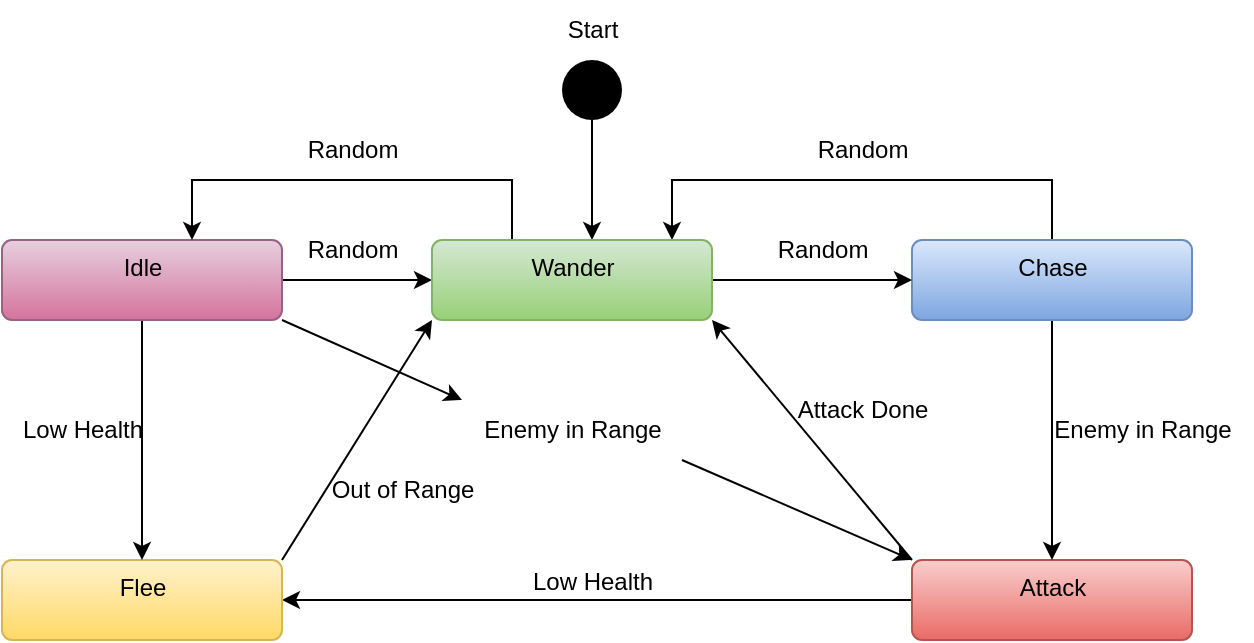 <mxfile version="22.1.4" type="device">
  <diagram id="f4Gl0dAUy7yd1xJlSKpv" name="Page-1">
    <mxGraphModel dx="989" dy="546" grid="1" gridSize="10" guides="1" tooltips="1" connect="1" arrows="1" fold="1" page="1" pageScale="1" pageWidth="850" pageHeight="1100" math="0" shadow="0">
      <root>
        <mxCell id="0" />
        <mxCell id="1" parent="0" />
        <mxCell id="NaqIgWOicLPy-wjF47I--4" value="Start" style="text;html=1;align=center;verticalAlign=middle;resizable=0;points=[];autosize=1;strokeColor=none;fillColor=none;" parent="1" vertex="1">
          <mxGeometry x="455" y="80" width="50" height="30" as="geometry" />
        </mxCell>
        <mxCell id="_odTXbUm0YEnXcsqQxw--16" style="edgeStyle=orthogonalEdgeStyle;rounded=0;orthogonalLoop=1;jettySize=auto;html=1;" edge="1" parent="1" source="NaqIgWOicLPy-wjF47I--5" target="_odTXbUm0YEnXcsqQxw--1">
          <mxGeometry relative="1" as="geometry">
            <Array as="points">
              <mxPoint x="480" y="170" />
              <mxPoint x="480" y="170" />
            </Array>
          </mxGeometry>
        </mxCell>
        <mxCell id="NaqIgWOicLPy-wjF47I--5" value="" style="ellipse;fillColor=#000000;strokeColor=none;" parent="1" vertex="1">
          <mxGeometry x="465" y="110" width="30" height="30" as="geometry" />
        </mxCell>
        <mxCell id="NaqIgWOicLPy-wjF47I--14" style="edgeStyle=orthogonalEdgeStyle;rounded=0;orthogonalLoop=1;jettySize=auto;html=1;" parent="1" source="NaqIgWOicLPy-wjF47I--7" target="NaqIgWOicLPy-wjF47I--9" edge="1">
          <mxGeometry relative="1" as="geometry">
            <mxPoint x="565" y="380.0" as="targetPoint" />
            <Array as="points">
              <mxPoint x="390" y="380" />
              <mxPoint x="390" y="380" />
            </Array>
          </mxGeometry>
        </mxCell>
        <mxCell id="NaqIgWOicLPy-wjF47I--17" style="rounded=0;orthogonalLoop=1;jettySize=auto;html=1;exitX=0;exitY=0;exitDx=0;exitDy=0;entryX=1;entryY=1;entryDx=0;entryDy=0;" parent="1" source="NaqIgWOicLPy-wjF47I--7" target="_odTXbUm0YEnXcsqQxw--1" edge="1">
          <mxGeometry relative="1" as="geometry">
            <mxPoint x="560" y="280" as="targetPoint" />
          </mxGeometry>
        </mxCell>
        <mxCell id="NaqIgWOicLPy-wjF47I--7" value="Attack" style="html=1;align=center;verticalAlign=top;rounded=1;absoluteArcSize=1;arcSize=10;dashed=0;fillColor=#f8cecc;gradientColor=#ea6b66;strokeColor=#b85450;" parent="1" vertex="1">
          <mxGeometry x="640" y="360" width="140" height="40" as="geometry" />
        </mxCell>
        <mxCell id="NaqIgWOicLPy-wjF47I--13" style="edgeStyle=orthogonalEdgeStyle;rounded=0;orthogonalLoop=1;jettySize=auto;html=1;" parent="1" source="NaqIgWOicLPy-wjF47I--8" target="NaqIgWOicLPy-wjF47I--7" edge="1">
          <mxGeometry relative="1" as="geometry" />
        </mxCell>
        <mxCell id="NaqIgWOicLPy-wjF47I--21" style="edgeStyle=orthogonalEdgeStyle;rounded=0;orthogonalLoop=1;jettySize=auto;html=1;" parent="1" source="NaqIgWOicLPy-wjF47I--8" target="_odTXbUm0YEnXcsqQxw--1" edge="1">
          <mxGeometry relative="1" as="geometry">
            <Array as="points">
              <mxPoint x="710" y="170" />
              <mxPoint x="520" y="170" />
            </Array>
            <mxPoint x="520.034" y="200" as="targetPoint" />
          </mxGeometry>
        </mxCell>
        <mxCell id="NaqIgWOicLPy-wjF47I--8" value="Chase" style="html=1;align=center;verticalAlign=top;rounded=1;absoluteArcSize=1;arcSize=10;dashed=0;fillColor=#dae8fc;gradientColor=#7ea6e0;strokeColor=#6c8ebf;" parent="1" vertex="1">
          <mxGeometry x="640" y="200" width="140" height="40" as="geometry" />
        </mxCell>
        <mxCell id="_odTXbUm0YEnXcsqQxw--6" style="rounded=0;orthogonalLoop=1;jettySize=auto;html=1;exitX=1;exitY=0;exitDx=0;exitDy=0;entryX=0;entryY=1;entryDx=0;entryDy=0;" edge="1" parent="1" source="NaqIgWOicLPy-wjF47I--9" target="_odTXbUm0YEnXcsqQxw--1">
          <mxGeometry relative="1" as="geometry" />
        </mxCell>
        <mxCell id="NaqIgWOicLPy-wjF47I--9" value="Flee" style="html=1;align=center;verticalAlign=top;rounded=1;absoluteArcSize=1;arcSize=10;dashed=0;fillColor=#fff2cc;gradientColor=#ffd966;strokeColor=#d6b656;" parent="1" vertex="1">
          <mxGeometry x="185" y="360" width="140" height="40" as="geometry" />
        </mxCell>
        <mxCell id="NaqIgWOicLPy-wjF47I--12" style="edgeStyle=orthogonalEdgeStyle;rounded=0;orthogonalLoop=1;jettySize=auto;html=1;exitX=1;exitY=0.5;exitDx=0;exitDy=0;" parent="1" source="_odTXbUm0YEnXcsqQxw--1" target="NaqIgWOicLPy-wjF47I--8" edge="1">
          <mxGeometry relative="1" as="geometry">
            <mxPoint x="565" y="220" as="sourcePoint" />
          </mxGeometry>
        </mxCell>
        <mxCell id="_odTXbUm0YEnXcsqQxw--2" style="edgeStyle=orthogonalEdgeStyle;rounded=0;orthogonalLoop=1;jettySize=auto;html=1;" edge="1" parent="1" source="NaqIgWOicLPy-wjF47I--10" target="_odTXbUm0YEnXcsqQxw--1">
          <mxGeometry relative="1" as="geometry" />
        </mxCell>
        <mxCell id="_odTXbUm0YEnXcsqQxw--7" style="rounded=0;orthogonalLoop=1;jettySize=auto;html=1;exitX=1;exitY=1;exitDx=0;exitDy=0;entryX=0;entryY=0;entryDx=0;entryDy=0;" edge="1" parent="1" source="_odTXbUm0YEnXcsqQxw--9" target="NaqIgWOicLPy-wjF47I--7">
          <mxGeometry relative="1" as="geometry" />
        </mxCell>
        <mxCell id="_odTXbUm0YEnXcsqQxw--17" style="edgeStyle=orthogonalEdgeStyle;rounded=0;orthogonalLoop=1;jettySize=auto;html=1;" edge="1" parent="1" source="NaqIgWOicLPy-wjF47I--10" target="NaqIgWOicLPy-wjF47I--9">
          <mxGeometry relative="1" as="geometry" />
        </mxCell>
        <mxCell id="NaqIgWOicLPy-wjF47I--10" value="Idle" style="html=1;align=center;verticalAlign=top;rounded=1;absoluteArcSize=1;arcSize=10;dashed=0;fillColor=#e6d0de;strokeColor=#996185;gradientColor=#d5739d;" parent="1" vertex="1">
          <mxGeometry x="185" y="200" width="140" height="40" as="geometry" />
        </mxCell>
        <mxCell id="NaqIgWOicLPy-wjF47I--22" value="Random" style="text;html=1;align=center;verticalAlign=middle;resizable=0;points=[];autosize=1;strokeColor=none;fillColor=none;" parent="1" vertex="1">
          <mxGeometry x="580" y="140" width="70" height="30" as="geometry" />
        </mxCell>
        <mxCell id="NaqIgWOicLPy-wjF47I--23" value="Random" style="text;html=1;align=center;verticalAlign=middle;resizable=0;points=[];autosize=1;strokeColor=none;fillColor=none;" parent="1" vertex="1">
          <mxGeometry x="560" y="190" width="70" height="30" as="geometry" />
        </mxCell>
        <mxCell id="NaqIgWOicLPy-wjF47I--24" value="Enemy in Range" style="text;html=1;align=center;verticalAlign=middle;resizable=0;points=[];autosize=1;strokeColor=none;fillColor=none;" parent="1" vertex="1">
          <mxGeometry x="700" y="280" width="110" height="30" as="geometry" />
        </mxCell>
        <mxCell id="NaqIgWOicLPy-wjF47I--25" value="Attack Done" style="text;html=1;align=center;verticalAlign=middle;resizable=0;points=[];autosize=1;strokeColor=none;fillColor=none;" parent="1" vertex="1">
          <mxGeometry x="570" y="270" width="90" height="30" as="geometry" />
        </mxCell>
        <mxCell id="NaqIgWOicLPy-wjF47I--26" value="Low Health" style="text;html=1;align=center;verticalAlign=middle;resizable=0;points=[];autosize=1;strokeColor=none;fillColor=none;" parent="1" vertex="1">
          <mxGeometry x="440" y="356" width="80" height="30" as="geometry" />
        </mxCell>
        <mxCell id="NaqIgWOicLPy-wjF47I--27" value="Low Health" style="text;html=1;align=center;verticalAlign=middle;resizable=0;points=[];autosize=1;strokeColor=none;fillColor=none;" parent="1" vertex="1">
          <mxGeometry x="185" y="280" width="80" height="30" as="geometry" />
        </mxCell>
        <mxCell id="NaqIgWOicLPy-wjF47I--29" value="Out of Range" style="text;html=1;align=center;verticalAlign=middle;resizable=0;points=[];autosize=1;strokeColor=none;fillColor=none;" parent="1" vertex="1">
          <mxGeometry x="340" y="310" width="90" height="30" as="geometry" />
        </mxCell>
        <mxCell id="_odTXbUm0YEnXcsqQxw--3" style="edgeStyle=orthogonalEdgeStyle;rounded=0;orthogonalLoop=1;jettySize=auto;html=1;" edge="1" parent="1" source="_odTXbUm0YEnXcsqQxw--1" target="NaqIgWOicLPy-wjF47I--10">
          <mxGeometry relative="1" as="geometry">
            <Array as="points">
              <mxPoint x="440" y="170" />
              <mxPoint x="280" y="170" />
            </Array>
          </mxGeometry>
        </mxCell>
        <mxCell id="_odTXbUm0YEnXcsqQxw--1" value="Wander" style="html=1;align=center;verticalAlign=top;rounded=1;absoluteArcSize=1;arcSize=10;dashed=0;fillColor=#d5e8d4;gradientColor=#97d077;strokeColor=#82b366;" vertex="1" parent="1">
          <mxGeometry x="400" y="200" width="140" height="40" as="geometry" />
        </mxCell>
        <mxCell id="_odTXbUm0YEnXcsqQxw--4" value="Random" style="text;html=1;align=center;verticalAlign=middle;resizable=0;points=[];autosize=1;strokeColor=none;fillColor=none;" vertex="1" parent="1">
          <mxGeometry x="325" y="140" width="70" height="30" as="geometry" />
        </mxCell>
        <mxCell id="_odTXbUm0YEnXcsqQxw--5" value="Random" style="text;html=1;align=center;verticalAlign=middle;resizable=0;points=[];autosize=1;strokeColor=none;fillColor=none;" vertex="1" parent="1">
          <mxGeometry x="325" y="190" width="70" height="30" as="geometry" />
        </mxCell>
        <mxCell id="_odTXbUm0YEnXcsqQxw--10" value="" style="rounded=0;orthogonalLoop=1;jettySize=auto;html=1;exitX=1;exitY=1;exitDx=0;exitDy=0;entryX=0;entryY=0;entryDx=0;entryDy=0;" edge="1" parent="1" source="NaqIgWOicLPy-wjF47I--10" target="_odTXbUm0YEnXcsqQxw--9">
          <mxGeometry relative="1" as="geometry">
            <mxPoint x="325" y="240" as="sourcePoint" />
            <mxPoint x="640" y="360" as="targetPoint" />
          </mxGeometry>
        </mxCell>
        <mxCell id="_odTXbUm0YEnXcsqQxw--9" value="Enemy in Range" style="text;html=1;align=center;verticalAlign=middle;resizable=0;points=[];autosize=1;strokeColor=none;fillColor=none;" vertex="1" parent="1">
          <mxGeometry x="415" y="280" width="110" height="30" as="geometry" />
        </mxCell>
      </root>
    </mxGraphModel>
  </diagram>
</mxfile>
